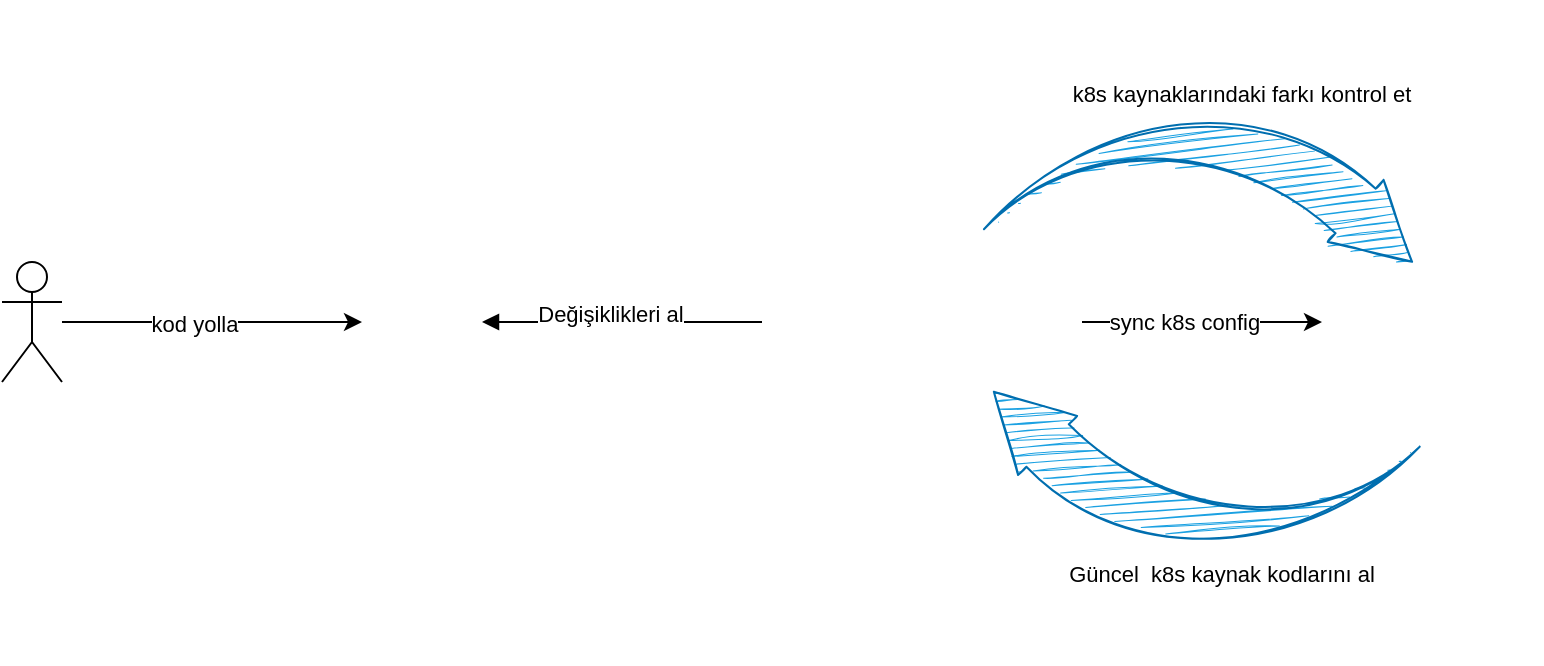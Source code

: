 <mxfile version="15.8.8" type="github">
  <diagram id="qfkrBxOEcvVQ_xUCtcZO" name="Page-1">
    <mxGraphModel dx="1298" dy="865" grid="1" gridSize="10" guides="1" tooltips="1" connect="1" arrows="1" fold="1" page="1" pageScale="1" pageWidth="850" pageHeight="1100" math="0" shadow="0">
      <root>
        <mxCell id="0" />
        <mxCell id="1" parent="0" />
        <mxCell id="W7bNoC3gTP4azPKJeh1U-3" value="" style="edgeStyle=orthogonalEdgeStyle;rounded=0;orthogonalLoop=1;jettySize=auto;html=1;" parent="1" source="W7bNoC3gTP4azPKJeh1U-1" target="W7bNoC3gTP4azPKJeh1U-2" edge="1">
          <mxGeometry relative="1" as="geometry" />
        </mxCell>
        <mxCell id="W7bNoC3gTP4azPKJeh1U-18" value="kod yolla" style="edgeLabel;html=1;align=center;verticalAlign=middle;resizable=0;points=[];" parent="W7bNoC3gTP4azPKJeh1U-3" vertex="1" connectable="0">
          <mxGeometry x="-0.12" y="-1" relative="1" as="geometry">
            <mxPoint as="offset" />
          </mxGeometry>
        </mxCell>
        <mxCell id="W7bNoC3gTP4azPKJeh1U-1" value="" style="shape=umlActor;verticalLabelPosition=bottom;verticalAlign=top;html=1;outlineConnect=0;" parent="1" vertex="1">
          <mxGeometry x="60" y="220" width="30" height="60" as="geometry" />
        </mxCell>
        <mxCell id="W7bNoC3gTP4azPKJeh1U-6" value="" style="edgeStyle=orthogonalEdgeStyle;rounded=0;orthogonalLoop=1;jettySize=auto;html=1;startArrow=block;startFill=1;endArrow=none;endFill=0;" parent="1" source="W7bNoC3gTP4azPKJeh1U-2" target="W7bNoC3gTP4azPKJeh1U-5" edge="1">
          <mxGeometry relative="1" as="geometry" />
        </mxCell>
        <mxCell id="W7bNoC3gTP4azPKJeh1U-15" value="Değişiklikleri al" style="edgeLabel;html=1;align=center;verticalAlign=middle;resizable=0;points=[];" parent="W7bNoC3gTP4azPKJeh1U-6" vertex="1" connectable="0">
          <mxGeometry x="-0.093" y="4" relative="1" as="geometry">
            <mxPoint as="offset" />
          </mxGeometry>
        </mxCell>
        <mxCell id="W7bNoC3gTP4azPKJeh1U-2" value="" style="shape=image;html=1;verticalAlign=top;verticalLabelPosition=bottom;labelBackgroundColor=#ffffff;imageAspect=0;aspect=fixed;image=https://cdn4.iconfinder.com/data/icons/logos-and-brands/512/141_Git_logo_logos-128.png" parent="1" vertex="1">
          <mxGeometry x="240" y="220" width="60" height="60" as="geometry" />
        </mxCell>
        <mxCell id="W7bNoC3gTP4azPKJeh1U-8" style="edgeStyle=orthogonalEdgeStyle;rounded=0;orthogonalLoop=1;jettySize=auto;html=1;exitX=1;exitY=0.5;exitDx=0;exitDy=0;" parent="1" source="W7bNoC3gTP4azPKJeh1U-5" target="W7bNoC3gTP4azPKJeh1U-9" edge="1">
          <mxGeometry relative="1" as="geometry">
            <mxPoint x="445" y="540" as="targetPoint" />
          </mxGeometry>
        </mxCell>
        <mxCell id="W7bNoC3gTP4azPKJeh1U-12" value="sync k8s config" style="edgeLabel;html=1;align=center;verticalAlign=middle;resizable=0;points=[];" parent="W7bNoC3gTP4azPKJeh1U-8" vertex="1" connectable="0">
          <mxGeometry x="-0.36" y="2" relative="1" as="geometry">
            <mxPoint x="12" y="2" as="offset" />
          </mxGeometry>
        </mxCell>
        <mxCell id="W7bNoC3gTP4azPKJeh1U-5" value="" style="shape=image;verticalLabelPosition=bottom;labelBackgroundColor=#ffffff;verticalAlign=top;aspect=fixed;imageAspect=0;image=https://miro.medium.com/max/1875/1*RgMWYxzOW5dJaslhW3wJ4Q.png;" parent="1" vertex="1">
          <mxGeometry x="440" y="212.92" width="160" height="74.15" as="geometry" />
        </mxCell>
        <mxCell id="W7bNoC3gTP4azPKJeh1U-9" value="" style="shape=image;verticalLabelPosition=bottom;labelBackgroundColor=#ffffff;verticalAlign=top;aspect=fixed;imageAspect=0;image=https://redislabs.com/wp-content/uploads/2020/06/logo-square-openshift.png;" parent="1" vertex="1">
          <mxGeometry x="720" y="195" width="110" height="110" as="geometry" />
        </mxCell>
        <mxCell id="0jMsxHR9Pe4Ca7ti9qHd-14" value="" style="html=1;shadow=0;dashed=0;align=center;verticalAlign=middle;shape=mxgraph.arrows2.jumpInArrow;dy=15;dx=38;arrowHead=41.76;sketch=1;fontSize=14;rotation=-135;fillColor=#1ba1e2;fontColor=#ffffff;strokeColor=#006EAF;" vertex="1" parent="1">
          <mxGeometry x="570" y="230" width="170" height="152.01" as="geometry" />
        </mxCell>
        <mxCell id="0jMsxHR9Pe4Ca7ti9qHd-15" value="" style="html=1;shadow=0;dashed=0;align=center;verticalAlign=middle;shape=mxgraph.arrows2.jumpInArrow;dy=15;dx=38;arrowHead=41.76;sketch=1;fontSize=14;rotation=42;fillColor=#1ba1e2;fontColor=#ffffff;strokeColor=#006EAF;" vertex="1" parent="1">
          <mxGeometry x="580" y="127.99" width="170" height="152.01" as="geometry" />
        </mxCell>
        <mxCell id="0jMsxHR9Pe4Ca7ti9qHd-16" value="&lt;font style=&quot;font-size: 11px&quot;&gt;Güncel &amp;nbsp;k8s kaynak kodlarını al&lt;/font&gt;" style="text;html=1;strokeColor=none;fillColor=none;align=center;verticalAlign=middle;whiteSpace=wrap;rounded=0;sketch=1;fontSize=14;fontColor=#000000;" vertex="1" parent="1">
          <mxGeometry x="590" y="360" width="160" height="30" as="geometry" />
        </mxCell>
        <mxCell id="0jMsxHR9Pe4Ca7ti9qHd-17" value="&lt;font style=&quot;font-size: 11px&quot;&gt;k8s kaynaklarındaki farkı kontrol et&lt;/font&gt;" style="text;html=1;strokeColor=none;fillColor=none;align=center;verticalAlign=middle;whiteSpace=wrap;rounded=0;sketch=1;fontSize=14;fontColor=#000000;" vertex="1" parent="1">
          <mxGeometry x="570" y="120" width="220" height="30" as="geometry" />
        </mxCell>
      </root>
    </mxGraphModel>
  </diagram>
</mxfile>
